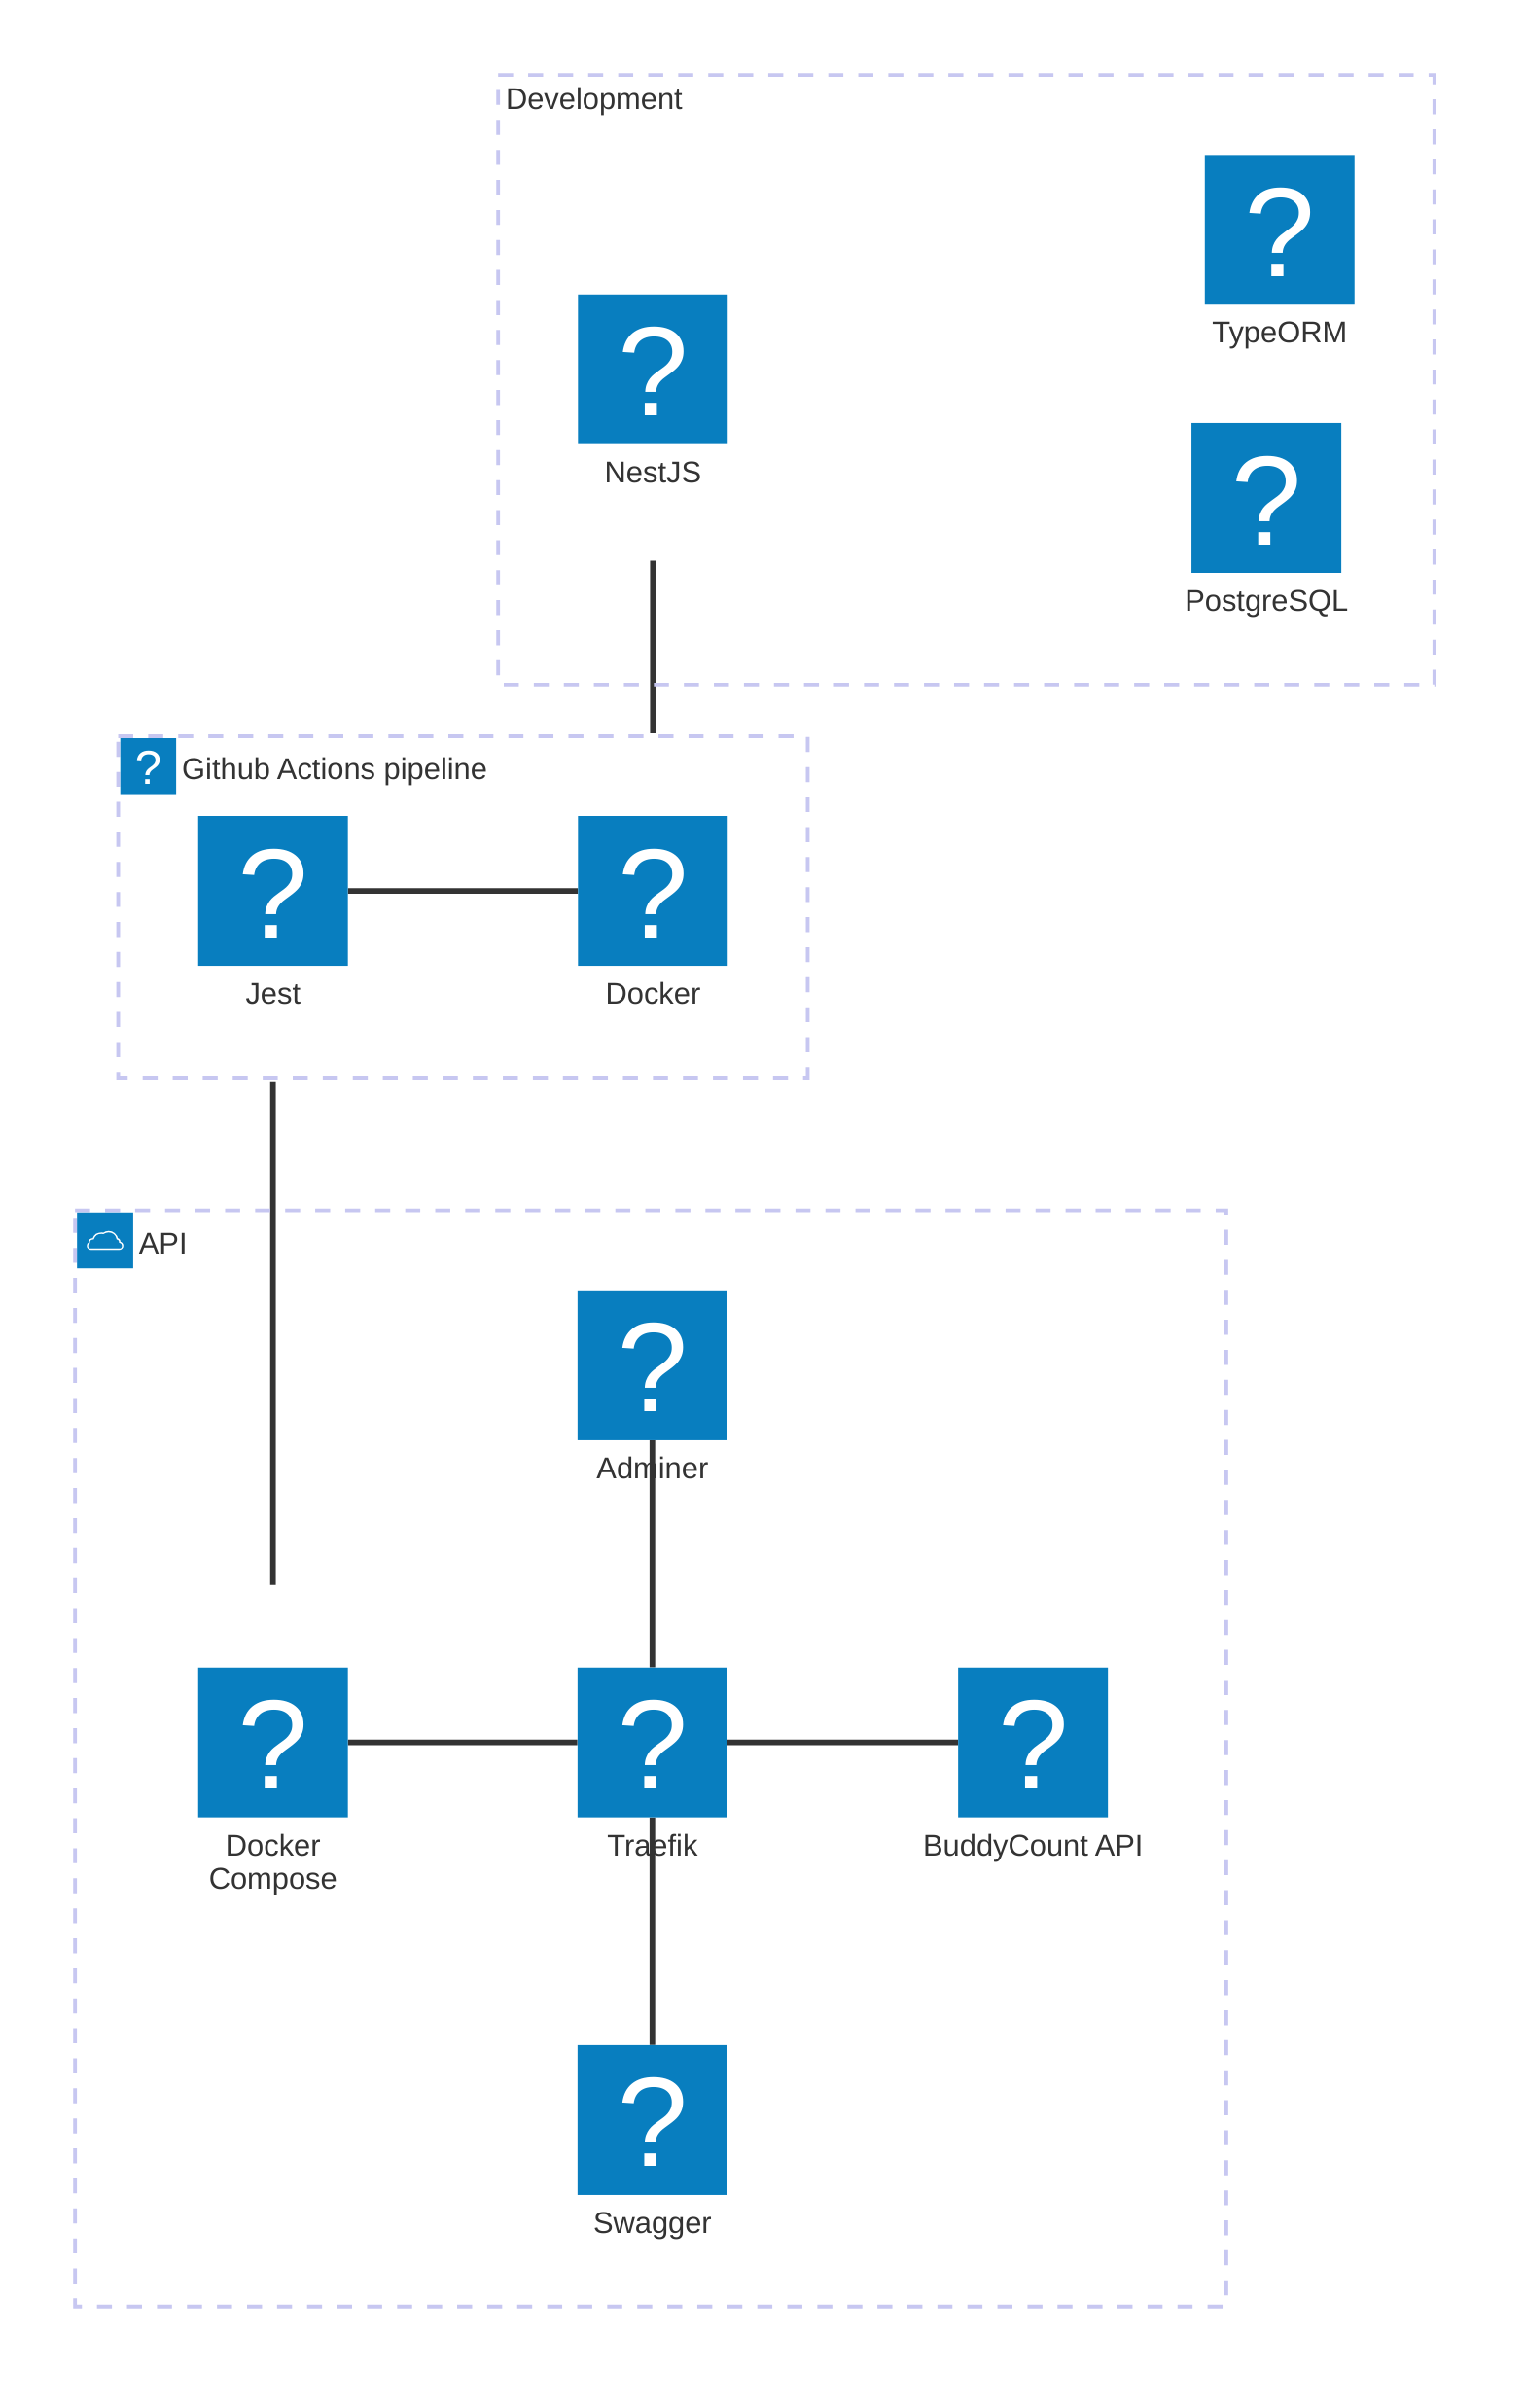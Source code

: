 architecture-beta

    group backendcode[Development]

    service nestjs(logos:nestjs)[NestJS] in backendcode
    service postgres(logos:postgresql)[PostgreSQL] in backendcode
    service typeorm(logos:typeorm)[TypeORM] in backendcode

    group cicd(logos:github-actions)[Github Actions pipeline]

    service jest(logos:jest)[Jest] in cicd
    service docker(logos:docker)[Docker] in cicd

    jest:R -- L:docker

    group api(cloud)[API]

    service dockercompose(logos:docker)[Docker Compose] in api
    service buddycountapi(logos:aws-api-gateway)[BuddyCount API] in api
    service traefik(logos:nginx)[Traefik] in api
    service swagger(logos:swagger)[Swagger] in api
    service adminer(logos:aws-rds)[Adminer] in api

    dockercompose:R -- L:traefik
    traefik:T -- B:adminer
    traefik:R -- L:buddycountapi
    traefik:B -- T:swagger


    %% Links between groups
    nestjs{group}:B -- T:docker{group}
    jest{group}:B -- T:dockercompose{group}

    %% service db(database)[Database] in api
    %% service server(server)[Server] in api

    %% %% db:L -[hidden]-> R:server
    %% db:B -- T:server